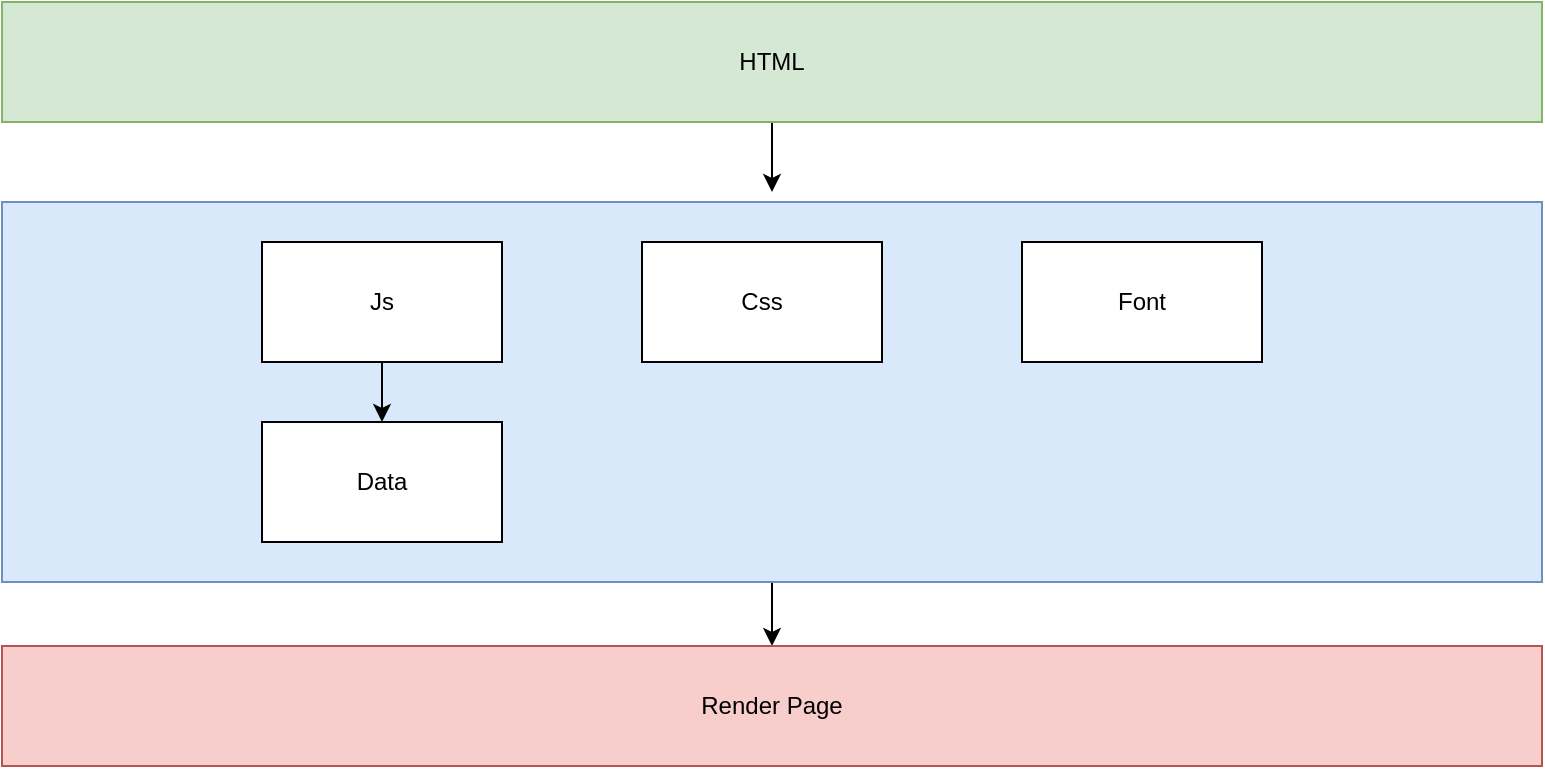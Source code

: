 <mxfile version="13.1.1" type="github" pages="2">
  <diagram id="gerEi-6YG6AdmkMTpLgi" name="第 1 页">
    <mxGraphModel dx="1186" dy="616" grid="1" gridSize="10" guides="1" tooltips="1" connect="1" arrows="1" fold="1" page="1" pageScale="1" pageWidth="850" pageHeight="1100" math="0" shadow="0">
      <root>
        <mxCell id="0" />
        <mxCell id="1" parent="0" />
        <mxCell id="NWBmP5xnZt3FkE7uZiGa-4" value="" style="edgeStyle=orthogonalEdgeStyle;rounded=0;orthogonalLoop=1;jettySize=auto;html=1;fontSize=12;" edge="1" parent="1" source="4T6FsxO3_SiyvLwkeA3e-16" target="4T6FsxO3_SiyvLwkeA3e-8">
          <mxGeometry relative="1" as="geometry" />
        </mxCell>
        <mxCell id="4T6FsxO3_SiyvLwkeA3e-16" value="" style="rounded=0;whiteSpace=wrap;html=1;fillColor=#dae8fc;strokeColor=#6c8ebf;" vertex="1" parent="1">
          <mxGeometry x="60" y="390" width="770" height="190" as="geometry" />
        </mxCell>
        <mxCell id="NWBmP5xnZt3FkE7uZiGa-3" value="" style="edgeStyle=orthogonalEdgeStyle;rounded=0;orthogonalLoop=1;jettySize=auto;html=1;fontSize=12;" edge="1" parent="1" source="4T6FsxO3_SiyvLwkeA3e-4">
          <mxGeometry relative="1" as="geometry">
            <mxPoint x="445" y="385" as="targetPoint" />
            <Array as="points">
              <mxPoint x="445" y="385" />
              <mxPoint x="445" y="385" />
            </Array>
          </mxGeometry>
        </mxCell>
        <mxCell id="4T6FsxO3_SiyvLwkeA3e-4" value="HTML" style="rounded=0;whiteSpace=wrap;html=1;fillColor=#d5e8d4;strokeColor=#82b366;" vertex="1" parent="1">
          <mxGeometry x="60" y="290" width="770" height="60" as="geometry" />
        </mxCell>
        <mxCell id="4T6FsxO3_SiyvLwkeA3e-5" value="Css" style="rounded=0;whiteSpace=wrap;html=1;" vertex="1" parent="1">
          <mxGeometry x="380" y="410" width="120" height="60" as="geometry" />
        </mxCell>
        <mxCell id="4T6FsxO3_SiyvLwkeA3e-15" value="" style="edgeStyle=orthogonalEdgeStyle;rounded=0;orthogonalLoop=1;jettySize=auto;html=1;" edge="1" parent="1" source="4T6FsxO3_SiyvLwkeA3e-6" target="4T6FsxO3_SiyvLwkeA3e-7">
          <mxGeometry relative="1" as="geometry" />
        </mxCell>
        <mxCell id="4T6FsxO3_SiyvLwkeA3e-6" value="Js" style="rounded=0;whiteSpace=wrap;html=1;" vertex="1" parent="1">
          <mxGeometry x="190" y="410" width="120" height="60" as="geometry" />
        </mxCell>
        <mxCell id="4T6FsxO3_SiyvLwkeA3e-7" value="Data" style="rounded=0;whiteSpace=wrap;html=1;" vertex="1" parent="1">
          <mxGeometry x="190" y="500" width="120" height="60" as="geometry" />
        </mxCell>
        <mxCell id="4T6FsxO3_SiyvLwkeA3e-8" value="Render Page" style="rounded=0;whiteSpace=wrap;html=1;fillColor=#f8cecc;strokeColor=#b85450;" vertex="1" parent="1">
          <mxGeometry x="60" y="612" width="770" height="60" as="geometry" />
        </mxCell>
        <mxCell id="4T6FsxO3_SiyvLwkeA3e-9" value="Font" style="rounded=0;whiteSpace=wrap;html=1;" vertex="1" parent="1">
          <mxGeometry x="570" y="410" width="120" height="60" as="geometry" />
        </mxCell>
      </root>
    </mxGraphModel>
  </diagram>
  <diagram id="WwM8K-6thoseiItMwxM-" name="第 2 页">
    <mxGraphModel dx="1186" dy="616" grid="1" gridSize="10" guides="1" tooltips="1" connect="1" arrows="1" fold="1" page="1" pageScale="1" pageWidth="850" pageHeight="1100" math="0" shadow="0">
      <root>
        <mxCell id="L5i3AjWe6S4HvPza-C_u-0" />
        <mxCell id="L5i3AjWe6S4HvPza-C_u-1" parent="L5i3AjWe6S4HvPza-C_u-0" />
        <mxCell id="eAG-GJlLbQmk0K4rzDc3-0" value="" style="edgeStyle=orthogonalEdgeStyle;rounded=0;orthogonalLoop=1;jettySize=auto;html=1;fontSize=12;" edge="1" parent="L5i3AjWe6S4HvPza-C_u-1" source="i-ebYu9K_RwEVnOnPkDl-1" target="XWyQKQsZErQx2dschf_z-10">
          <mxGeometry relative="1" as="geometry" />
        </mxCell>
        <mxCell id="i-ebYu9K_RwEVnOnPkDl-1" value="" style="rounded=0;whiteSpace=wrap;html=1;fontSize=12;dashed=1;fillColor=#d5e8d4;strokeColor=#82b366;" vertex="1" parent="L5i3AjWe6S4HvPza-C_u-1">
          <mxGeometry x="90" y="150" width="580" height="100" as="geometry" />
        </mxCell>
        <mxCell id="XWyQKQsZErQx2dschf_z-8" value="" style="edgeStyle=orthogonalEdgeStyle;rounded=0;orthogonalLoop=1;jettySize=auto;html=1;fontSize=18;" edge="1" parent="L5i3AjWe6S4HvPza-C_u-1" source="XWyQKQsZErQx2dschf_z-0" target="XWyQKQsZErQx2dschf_z-7">
          <mxGeometry relative="1" as="geometry" />
        </mxCell>
        <mxCell id="XWyQKQsZErQx2dschf_z-0" value="" style="rounded=0;whiteSpace=wrap;html=1;" vertex="1" parent="L5i3AjWe6S4HvPza-C_u-1">
          <mxGeometry x="99" y="170" width="290" height="60" as="geometry" />
        </mxCell>
        <mxCell id="XWyQKQsZErQx2dschf_z-1" value="首屏 Css" style="rounded=0;whiteSpace=wrap;html=1;" vertex="1" parent="L5i3AjWe6S4HvPza-C_u-1">
          <mxGeometry x="189" y="185" width="80" height="30" as="geometry" />
        </mxCell>
        <mxCell id="XWyQKQsZErQx2dschf_z-2" value="HTML" style="text;html=1;strokeColor=none;fillColor=none;align=center;verticalAlign=middle;whiteSpace=wrap;rounded=0;fontSize=18;" vertex="1" parent="L5i3AjWe6S4HvPza-C_u-1">
          <mxGeometry x="124" y="190" width="40" height="20" as="geometry" />
        </mxCell>
        <mxCell id="XWyQKQsZErQx2dschf_z-6" value="首屏 Data" style="rounded=0;whiteSpace=wrap;html=1;" vertex="1" parent="L5i3AjWe6S4HvPza-C_u-1">
          <mxGeometry x="279" y="185" width="80" height="30" as="geometry" />
        </mxCell>
        <mxCell id="XWyQKQsZErQx2dschf_z-7" value="首屏Js组件&amp;nbsp;" style="rounded=0;whiteSpace=wrap;html=1;fontSize=12;" vertex="1" parent="L5i3AjWe6S4HvPza-C_u-1">
          <mxGeometry x="532" y="175" width="130" height="50" as="geometry" />
        </mxCell>
        <mxCell id="XWyQKQsZErQx2dschf_z-9" value="preload" style="text;html=1;align=center;verticalAlign=middle;resizable=0;points=[];autosize=1;fontSize=18;" vertex="1" parent="L5i3AjWe6S4HvPza-C_u-1">
          <mxGeometry x="425" y="170" width="80" height="30" as="geometry" />
        </mxCell>
        <mxCell id="eAG-GJlLbQmk0K4rzDc3-1" value="" style="edgeStyle=orthogonalEdgeStyle;rounded=0;orthogonalLoop=1;jettySize=auto;html=1;fontSize=12;" edge="1" parent="L5i3AjWe6S4HvPza-C_u-1" source="XWyQKQsZErQx2dschf_z-10" target="i-ebYu9K_RwEVnOnPkDl-0">
          <mxGeometry relative="1" as="geometry" />
        </mxCell>
        <mxCell id="XWyQKQsZErQx2dschf_z-10" value="&lt;span style=&quot;color: rgb(49 , 49 , 49) ; font-family: &amp;#34;stheiti&amp;#34; ; font-size: 13px ; text-align: left&quot;&gt;Skeleton&lt;/span&gt;" style="rounded=0;whiteSpace=wrap;html=1;fontSize=18;fillColor=#e1d5e7;strokeColor=#9673a6;" vertex="1" parent="L5i3AjWe6S4HvPza-C_u-1">
          <mxGeometry x="90" y="274" width="580" height="60" as="geometry" />
        </mxCell>
        <mxCell id="i-ebYu9K_RwEVnOnPkDl-0" value="&lt;span style=&quot;color: rgb(49 , 49 , 49) ; font-family: &amp;#34;stheiti&amp;#34; ; font-size: 13px ; text-align: left&quot;&gt;Render Page&lt;/span&gt;" style="rounded=0;whiteSpace=wrap;html=1;fontSize=18;fillColor=#f8cecc;strokeColor=#b85450;" vertex="1" parent="L5i3AjWe6S4HvPza-C_u-1">
          <mxGeometry x="90" y="361" width="580" height="60" as="geometry" />
        </mxCell>
      </root>
    </mxGraphModel>
  </diagram>
</mxfile>
